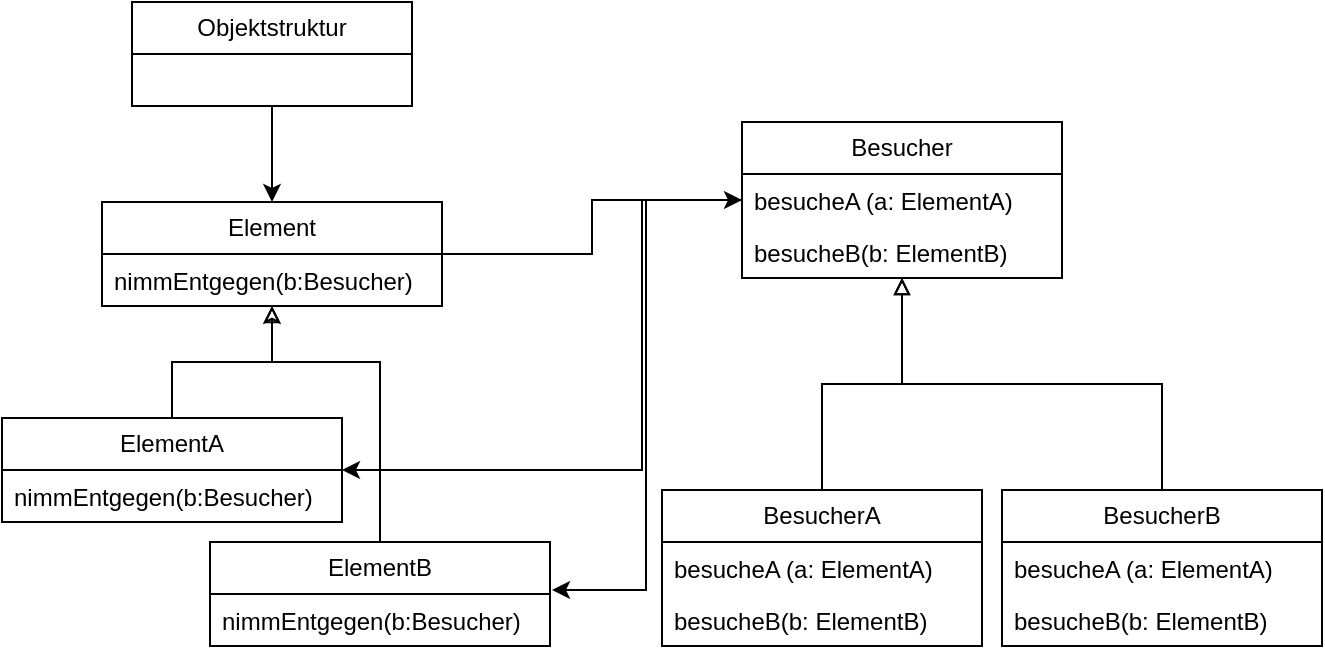 <mxfile version="21.2.1" type="device">
  <diagram name="Page-1" id="ooZT6dQshF_mkVbr52Ac">
    <mxGraphModel dx="472" dy="773" grid="1" gridSize="10" guides="1" tooltips="1" connect="1" arrows="1" fold="1" page="1" pageScale="1" pageWidth="827" pageHeight="1169" math="0" shadow="0">
      <root>
        <mxCell id="0" />
        <mxCell id="1" parent="0" />
        <mxCell id="1E0d3udFdX0jAMSUMvHF-23" style="edgeStyle=orthogonalEdgeStyle;rounded=0;orthogonalLoop=1;jettySize=auto;html=1;exitX=0.5;exitY=1;exitDx=0;exitDy=0;entryX=0.5;entryY=0;entryDx=0;entryDy=0;" parent="1" source="1E0d3udFdX0jAMSUMvHF-1" target="1E0d3udFdX0jAMSUMvHF-5" edge="1">
          <mxGeometry relative="1" as="geometry" />
        </mxCell>
        <mxCell id="1E0d3udFdX0jAMSUMvHF-1" value="Objektstruktur" style="swimlane;fontStyle=0;childLayout=stackLayout;horizontal=1;startSize=26;fillColor=none;horizontalStack=0;resizeParent=1;resizeParentMax=0;resizeLast=0;collapsible=1;marginBottom=0;whiteSpace=wrap;html=1;" parent="1" vertex="1">
          <mxGeometry x="175" y="302" width="140" height="52" as="geometry" />
        </mxCell>
        <mxCell id="1E0d3udFdX0jAMSUMvHF-20" style="edgeStyle=orthogonalEdgeStyle;rounded=0;orthogonalLoop=1;jettySize=auto;html=1;" parent="1" source="1E0d3udFdX0jAMSUMvHF-5" target="1E0d3udFdX0jAMSUMvHF-16" edge="1">
          <mxGeometry relative="1" as="geometry" />
        </mxCell>
        <mxCell id="1E0d3udFdX0jAMSUMvHF-5" value="Element" style="swimlane;fontStyle=0;childLayout=stackLayout;horizontal=1;startSize=26;fillColor=none;horizontalStack=0;resizeParent=1;resizeParentMax=0;resizeLast=0;collapsible=1;marginBottom=0;whiteSpace=wrap;html=1;" parent="1" vertex="1">
          <mxGeometry x="160" y="402" width="170" height="52" as="geometry" />
        </mxCell>
        <mxCell id="1E0d3udFdX0jAMSUMvHF-6" value="nimmEntgegen(b:Besucher)" style="text;strokeColor=none;fillColor=none;align=left;verticalAlign=top;spacingLeft=4;spacingRight=4;overflow=hidden;rotatable=0;points=[[0,0.5],[1,0.5]];portConstraint=eastwest;whiteSpace=wrap;html=1;" parent="1E0d3udFdX0jAMSUMvHF-5" vertex="1">
          <mxGeometry y="26" width="170" height="26" as="geometry" />
        </mxCell>
        <mxCell id="1E0d3udFdX0jAMSUMvHF-14" style="edgeStyle=orthogonalEdgeStyle;rounded=0;orthogonalLoop=1;jettySize=auto;html=1;exitX=0.5;exitY=0;exitDx=0;exitDy=0;endArrow=classic;endFill=0;" parent="1" source="1E0d3udFdX0jAMSUMvHF-9" target="1E0d3udFdX0jAMSUMvHF-5" edge="1">
          <mxGeometry relative="1" as="geometry" />
        </mxCell>
        <mxCell id="1E0d3udFdX0jAMSUMvHF-9" value="ElementA" style="swimlane;fontStyle=0;childLayout=stackLayout;horizontal=1;startSize=26;fillColor=none;horizontalStack=0;resizeParent=1;resizeParentMax=0;resizeLast=0;collapsible=1;marginBottom=0;whiteSpace=wrap;html=1;" parent="1" vertex="1">
          <mxGeometry x="110" y="510" width="170" height="52" as="geometry" />
        </mxCell>
        <mxCell id="1E0d3udFdX0jAMSUMvHF-10" value="nimmEntgegen(b:Besucher)" style="text;strokeColor=none;fillColor=none;align=left;verticalAlign=top;spacingLeft=4;spacingRight=4;overflow=hidden;rotatable=0;points=[[0,0.5],[1,0.5]];portConstraint=eastwest;whiteSpace=wrap;html=1;" parent="1E0d3udFdX0jAMSUMvHF-9" vertex="1">
          <mxGeometry y="26" width="170" height="26" as="geometry" />
        </mxCell>
        <mxCell id="1E0d3udFdX0jAMSUMvHF-15" style="edgeStyle=orthogonalEdgeStyle;rounded=0;orthogonalLoop=1;jettySize=auto;html=1;endArrow=block;endFill=0;" parent="1" source="1E0d3udFdX0jAMSUMvHF-11" target="1E0d3udFdX0jAMSUMvHF-5" edge="1">
          <mxGeometry relative="1" as="geometry">
            <Array as="points">
              <mxPoint x="299" y="482" />
              <mxPoint x="245" y="482" />
            </Array>
          </mxGeometry>
        </mxCell>
        <mxCell id="1E0d3udFdX0jAMSUMvHF-11" value="ElementB" style="swimlane;fontStyle=0;childLayout=stackLayout;horizontal=1;startSize=26;fillColor=none;horizontalStack=0;resizeParent=1;resizeParentMax=0;resizeLast=0;collapsible=1;marginBottom=0;whiteSpace=wrap;html=1;" parent="1" vertex="1">
          <mxGeometry x="214" y="572" width="170" height="52" as="geometry" />
        </mxCell>
        <mxCell id="1E0d3udFdX0jAMSUMvHF-12" value="nimmEntgegen(b:Besucher)" style="text;strokeColor=none;fillColor=none;align=left;verticalAlign=top;spacingLeft=4;spacingRight=4;overflow=hidden;rotatable=0;points=[[0,0.5],[1,0.5]];portConstraint=eastwest;whiteSpace=wrap;html=1;" parent="1E0d3udFdX0jAMSUMvHF-11" vertex="1">
          <mxGeometry y="26" width="170" height="26" as="geometry" />
        </mxCell>
        <mxCell id="1E0d3udFdX0jAMSUMvHF-16" value="Besucher" style="swimlane;fontStyle=0;childLayout=stackLayout;horizontal=1;startSize=26;fillColor=none;horizontalStack=0;resizeParent=1;resizeParentMax=0;resizeLast=0;collapsible=1;marginBottom=0;whiteSpace=wrap;html=1;" parent="1" vertex="1">
          <mxGeometry x="480" y="362" width="160" height="78" as="geometry" />
        </mxCell>
        <mxCell id="1E0d3udFdX0jAMSUMvHF-17" value="besucheA (a: ElementA)" style="text;strokeColor=none;fillColor=none;align=left;verticalAlign=top;spacingLeft=4;spacingRight=4;overflow=hidden;rotatable=0;points=[[0,0.5],[1,0.5]];portConstraint=eastwest;whiteSpace=wrap;html=1;" parent="1E0d3udFdX0jAMSUMvHF-16" vertex="1">
          <mxGeometry y="26" width="160" height="26" as="geometry" />
        </mxCell>
        <mxCell id="1E0d3udFdX0jAMSUMvHF-18" value="besucheB(b: ElementB)" style="text;strokeColor=none;fillColor=none;align=left;verticalAlign=top;spacingLeft=4;spacingRight=4;overflow=hidden;rotatable=0;points=[[0,0.5],[1,0.5]];portConstraint=eastwest;whiteSpace=wrap;html=1;" parent="1E0d3udFdX0jAMSUMvHF-16" vertex="1">
          <mxGeometry y="52" width="160" height="26" as="geometry" />
        </mxCell>
        <mxCell id="1E0d3udFdX0jAMSUMvHF-21" style="edgeStyle=orthogonalEdgeStyle;rounded=0;orthogonalLoop=1;jettySize=auto;html=1;entryX=1;entryY=0.5;entryDx=0;entryDy=0;" parent="1" source="1E0d3udFdX0jAMSUMvHF-17" target="1E0d3udFdX0jAMSUMvHF-9" edge="1">
          <mxGeometry relative="1" as="geometry">
            <Array as="points">
              <mxPoint x="430" y="401" />
              <mxPoint x="430" y="536" />
            </Array>
          </mxGeometry>
        </mxCell>
        <mxCell id="1E0d3udFdX0jAMSUMvHF-22" style="edgeStyle=orthogonalEdgeStyle;rounded=0;orthogonalLoop=1;jettySize=auto;html=1;entryX=1.006;entryY=-0.077;entryDx=0;entryDy=0;entryPerimeter=0;" parent="1" source="1E0d3udFdX0jAMSUMvHF-17" target="1E0d3udFdX0jAMSUMvHF-12" edge="1">
          <mxGeometry relative="1" as="geometry" />
        </mxCell>
        <mxCell id="1E0d3udFdX0jAMSUMvHF-34" style="edgeStyle=orthogonalEdgeStyle;rounded=0;orthogonalLoop=1;jettySize=auto;html=1;endArrow=block;endFill=0;" parent="1" source="1E0d3udFdX0jAMSUMvHF-28" target="1E0d3udFdX0jAMSUMvHF-16" edge="1">
          <mxGeometry relative="1" as="geometry" />
        </mxCell>
        <mxCell id="1E0d3udFdX0jAMSUMvHF-28" value="BesucherA" style="swimlane;fontStyle=0;childLayout=stackLayout;horizontal=1;startSize=26;fillColor=none;horizontalStack=0;resizeParent=1;resizeParentMax=0;resizeLast=0;collapsible=1;marginBottom=0;whiteSpace=wrap;html=1;" parent="1" vertex="1">
          <mxGeometry x="440" y="546" width="160" height="78" as="geometry" />
        </mxCell>
        <mxCell id="1E0d3udFdX0jAMSUMvHF-29" value="besucheA (a: ElementA)" style="text;strokeColor=none;fillColor=none;align=left;verticalAlign=top;spacingLeft=4;spacingRight=4;overflow=hidden;rotatable=0;points=[[0,0.5],[1,0.5]];portConstraint=eastwest;whiteSpace=wrap;html=1;" parent="1E0d3udFdX0jAMSUMvHF-28" vertex="1">
          <mxGeometry y="26" width="160" height="26" as="geometry" />
        </mxCell>
        <mxCell id="1E0d3udFdX0jAMSUMvHF-30" value="besucheB(b: ElementB)" style="text;strokeColor=none;fillColor=none;align=left;verticalAlign=top;spacingLeft=4;spacingRight=4;overflow=hidden;rotatable=0;points=[[0,0.5],[1,0.5]];portConstraint=eastwest;whiteSpace=wrap;html=1;" parent="1E0d3udFdX0jAMSUMvHF-28" vertex="1">
          <mxGeometry y="52" width="160" height="26" as="geometry" />
        </mxCell>
        <mxCell id="1E0d3udFdX0jAMSUMvHF-35" style="edgeStyle=orthogonalEdgeStyle;rounded=0;orthogonalLoop=1;jettySize=auto;html=1;endArrow=block;endFill=0;" parent="1" source="1E0d3udFdX0jAMSUMvHF-31" target="1E0d3udFdX0jAMSUMvHF-16" edge="1">
          <mxGeometry relative="1" as="geometry" />
        </mxCell>
        <mxCell id="1E0d3udFdX0jAMSUMvHF-31" value="BesucherB" style="swimlane;fontStyle=0;childLayout=stackLayout;horizontal=1;startSize=26;fillColor=none;horizontalStack=0;resizeParent=1;resizeParentMax=0;resizeLast=0;collapsible=1;marginBottom=0;whiteSpace=wrap;html=1;" parent="1" vertex="1">
          <mxGeometry x="610" y="546" width="160" height="78" as="geometry" />
        </mxCell>
        <mxCell id="1E0d3udFdX0jAMSUMvHF-32" value="besucheA (a: ElementA)" style="text;strokeColor=none;fillColor=none;align=left;verticalAlign=top;spacingLeft=4;spacingRight=4;overflow=hidden;rotatable=0;points=[[0,0.5],[1,0.5]];portConstraint=eastwest;whiteSpace=wrap;html=1;" parent="1E0d3udFdX0jAMSUMvHF-31" vertex="1">
          <mxGeometry y="26" width="160" height="26" as="geometry" />
        </mxCell>
        <mxCell id="1E0d3udFdX0jAMSUMvHF-33" value="besucheB(b: ElementB)" style="text;strokeColor=none;fillColor=none;align=left;verticalAlign=top;spacingLeft=4;spacingRight=4;overflow=hidden;rotatable=0;points=[[0,0.5],[1,0.5]];portConstraint=eastwest;whiteSpace=wrap;html=1;" parent="1E0d3udFdX0jAMSUMvHF-31" vertex="1">
          <mxGeometry y="52" width="160" height="26" as="geometry" />
        </mxCell>
      </root>
    </mxGraphModel>
  </diagram>
</mxfile>

